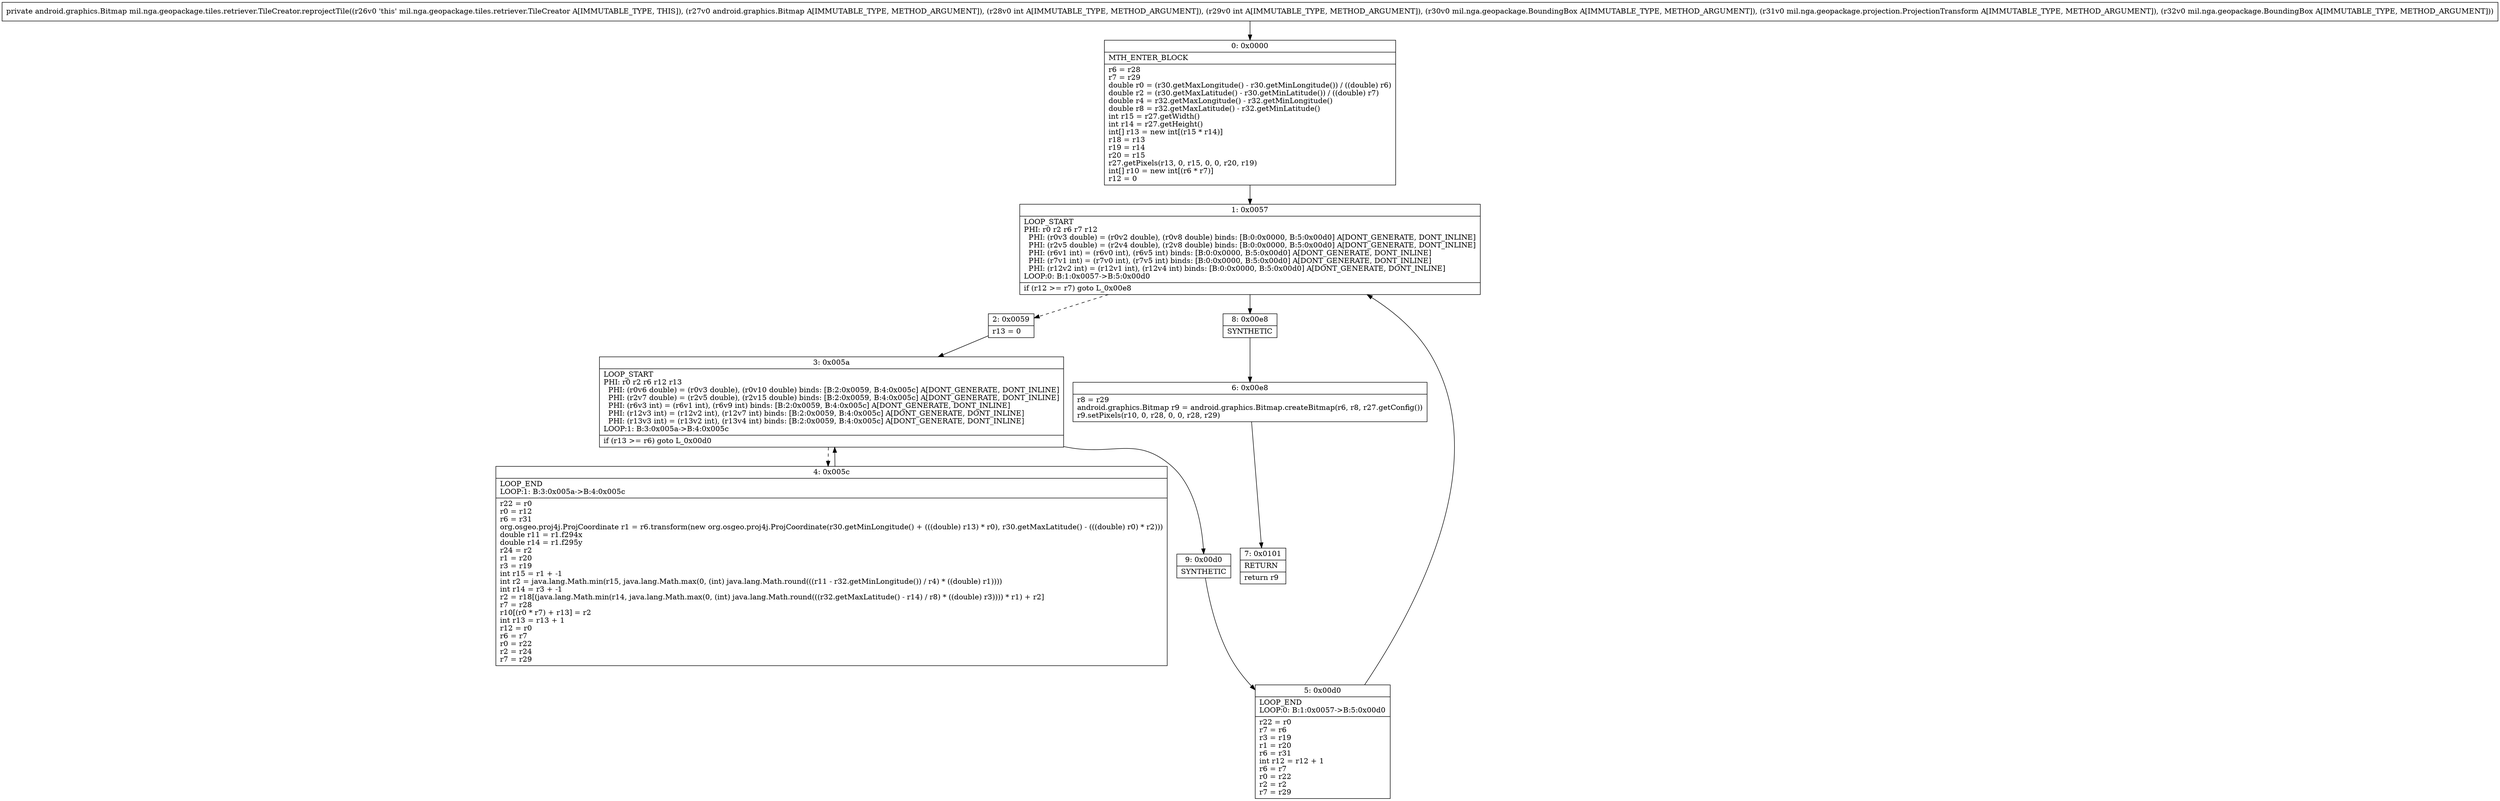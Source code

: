 digraph "CFG formil.nga.geopackage.tiles.retriever.TileCreator.reprojectTile(Landroid\/graphics\/Bitmap;IILmil\/nga\/geopackage\/BoundingBox;Lmil\/nga\/geopackage\/projection\/ProjectionTransform;Lmil\/nga\/geopackage\/BoundingBox;)Landroid\/graphics\/Bitmap;" {
Node_0 [shape=record,label="{0\:\ 0x0000|MTH_ENTER_BLOCK\l|r6 = r28\lr7 = r29\ldouble r0 = (r30.getMaxLongitude() \- r30.getMinLongitude()) \/ ((double) r6)\ldouble r2 = (r30.getMaxLatitude() \- r30.getMinLatitude()) \/ ((double) r7)\ldouble r4 = r32.getMaxLongitude() \- r32.getMinLongitude()\ldouble r8 = r32.getMaxLatitude() \- r32.getMinLatitude()\lint r15 = r27.getWidth()\lint r14 = r27.getHeight()\lint[] r13 = new int[(r15 * r14)]\lr18 = r13\lr19 = r14\lr20 = r15\lr27.getPixels(r13, 0, r15, 0, 0, r20, r19)\lint[] r10 = new int[(r6 * r7)]\lr12 = 0\l}"];
Node_1 [shape=record,label="{1\:\ 0x0057|LOOP_START\lPHI: r0 r2 r6 r7 r12 \l  PHI: (r0v3 double) = (r0v2 double), (r0v8 double) binds: [B:0:0x0000, B:5:0x00d0] A[DONT_GENERATE, DONT_INLINE]\l  PHI: (r2v5 double) = (r2v4 double), (r2v8 double) binds: [B:0:0x0000, B:5:0x00d0] A[DONT_GENERATE, DONT_INLINE]\l  PHI: (r6v1 int) = (r6v0 int), (r6v5 int) binds: [B:0:0x0000, B:5:0x00d0] A[DONT_GENERATE, DONT_INLINE]\l  PHI: (r7v1 int) = (r7v0 int), (r7v5 int) binds: [B:0:0x0000, B:5:0x00d0] A[DONT_GENERATE, DONT_INLINE]\l  PHI: (r12v2 int) = (r12v1 int), (r12v4 int) binds: [B:0:0x0000, B:5:0x00d0] A[DONT_GENERATE, DONT_INLINE]\lLOOP:0: B:1:0x0057\-\>B:5:0x00d0\l|if (r12 \>= r7) goto L_0x00e8\l}"];
Node_2 [shape=record,label="{2\:\ 0x0059|r13 = 0\l}"];
Node_3 [shape=record,label="{3\:\ 0x005a|LOOP_START\lPHI: r0 r2 r6 r12 r13 \l  PHI: (r0v6 double) = (r0v3 double), (r0v10 double) binds: [B:2:0x0059, B:4:0x005c] A[DONT_GENERATE, DONT_INLINE]\l  PHI: (r2v7 double) = (r2v5 double), (r2v15 double) binds: [B:2:0x0059, B:4:0x005c] A[DONT_GENERATE, DONT_INLINE]\l  PHI: (r6v3 int) = (r6v1 int), (r6v9 int) binds: [B:2:0x0059, B:4:0x005c] A[DONT_GENERATE, DONT_INLINE]\l  PHI: (r12v3 int) = (r12v2 int), (r12v7 int) binds: [B:2:0x0059, B:4:0x005c] A[DONT_GENERATE, DONT_INLINE]\l  PHI: (r13v3 int) = (r13v2 int), (r13v4 int) binds: [B:2:0x0059, B:4:0x005c] A[DONT_GENERATE, DONT_INLINE]\lLOOP:1: B:3:0x005a\-\>B:4:0x005c\l|if (r13 \>= r6) goto L_0x00d0\l}"];
Node_4 [shape=record,label="{4\:\ 0x005c|LOOP_END\lLOOP:1: B:3:0x005a\-\>B:4:0x005c\l|r22 = r0\lr0 = r12\lr6 = r31\lorg.osgeo.proj4j.ProjCoordinate r1 = r6.transform(new org.osgeo.proj4j.ProjCoordinate(r30.getMinLongitude() + (((double) r13) * r0), r30.getMaxLatitude() \- (((double) r0) * r2)))\ldouble r11 = r1.f294x\ldouble r14 = r1.f295y\lr24 = r2\lr1 = r20\lr3 = r19\lint r15 = r1 + \-1\lint r2 = java.lang.Math.min(r15, java.lang.Math.max(0, (int) java.lang.Math.round(((r11 \- r32.getMinLongitude()) \/ r4) * ((double) r1))))\lint r14 = r3 + \-1\lr2 = r18[(java.lang.Math.min(r14, java.lang.Math.max(0, (int) java.lang.Math.round(((r32.getMaxLatitude() \- r14) \/ r8) * ((double) r3)))) * r1) + r2]\lr7 = r28\lr10[(r0 * r7) + r13] = r2\lint r13 = r13 + 1\lr12 = r0\lr6 = r7\lr0 = r22\lr2 = r24\lr7 = r29\l}"];
Node_5 [shape=record,label="{5\:\ 0x00d0|LOOP_END\lLOOP:0: B:1:0x0057\-\>B:5:0x00d0\l|r22 = r0\lr7 = r6\lr3 = r19\lr1 = r20\lr6 = r31\lint r12 = r12 + 1\lr6 = r7\lr0 = r22\lr2 = r2\lr7 = r29\l}"];
Node_6 [shape=record,label="{6\:\ 0x00e8|r8 = r29\landroid.graphics.Bitmap r9 = android.graphics.Bitmap.createBitmap(r6, r8, r27.getConfig())\lr9.setPixels(r10, 0, r28, 0, 0, r28, r29)\l}"];
Node_7 [shape=record,label="{7\:\ 0x0101|RETURN\l|return r9\l}"];
Node_8 [shape=record,label="{8\:\ 0x00e8|SYNTHETIC\l}"];
Node_9 [shape=record,label="{9\:\ 0x00d0|SYNTHETIC\l}"];
MethodNode[shape=record,label="{private android.graphics.Bitmap mil.nga.geopackage.tiles.retriever.TileCreator.reprojectTile((r26v0 'this' mil.nga.geopackage.tiles.retriever.TileCreator A[IMMUTABLE_TYPE, THIS]), (r27v0 android.graphics.Bitmap A[IMMUTABLE_TYPE, METHOD_ARGUMENT]), (r28v0 int A[IMMUTABLE_TYPE, METHOD_ARGUMENT]), (r29v0 int A[IMMUTABLE_TYPE, METHOD_ARGUMENT]), (r30v0 mil.nga.geopackage.BoundingBox A[IMMUTABLE_TYPE, METHOD_ARGUMENT]), (r31v0 mil.nga.geopackage.projection.ProjectionTransform A[IMMUTABLE_TYPE, METHOD_ARGUMENT]), (r32v0 mil.nga.geopackage.BoundingBox A[IMMUTABLE_TYPE, METHOD_ARGUMENT])) }"];
MethodNode -> Node_0;
Node_0 -> Node_1;
Node_1 -> Node_2[style=dashed];
Node_1 -> Node_8;
Node_2 -> Node_3;
Node_3 -> Node_4[style=dashed];
Node_3 -> Node_9;
Node_4 -> Node_3;
Node_5 -> Node_1;
Node_6 -> Node_7;
Node_8 -> Node_6;
Node_9 -> Node_5;
}

